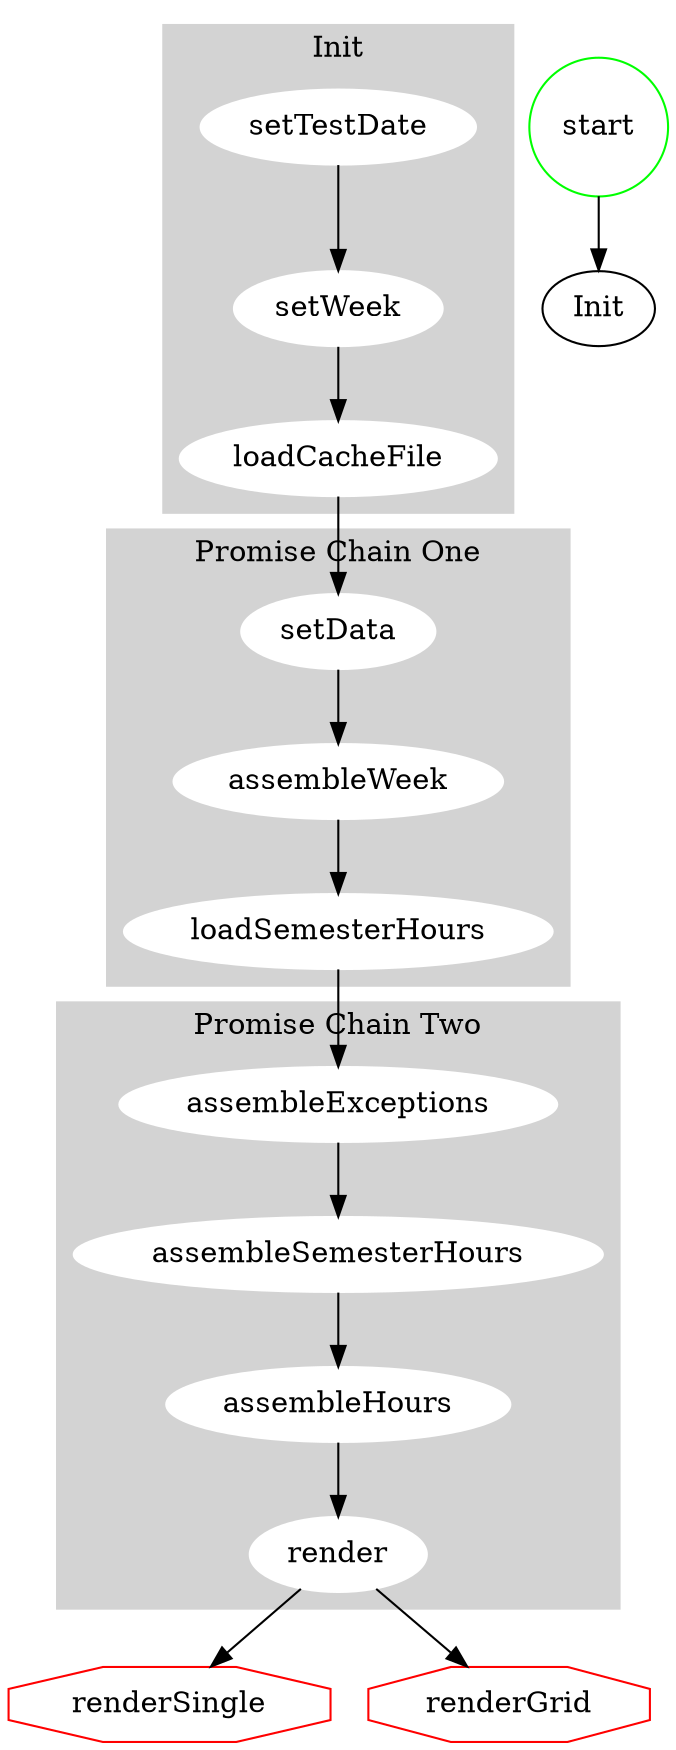 digraph G {
	subgraph cluster_0 {
		style=filled;
		color=lightgrey;
		node [style=filled,color=white];
		setTestDate -> setWeek -> loadCacheFile
		label = "Init";
	}

	subgraph cluster_1 {
		style=filled;
		color=lightgrey;
		node [style=filled,color=white];
		loadCacheFile -> setData -> assembleWeek -> loadSemesterHours
		label = "Promise Chain One";
	}

	subgraph cluster_2 {
		style=filled;
		color=lightgrey;
		node [style=filled,color=white];
		assembleExceptions -> assembleSemesterHours -> assembleHours -> render
		label = "Promise Chain Two";
	}

	start -> Init
	loadSemesterHours -> assembleExceptions
	render -> renderSingle
	render -> renderGrid

	start [shape=circle,color=green];
	renderSingle [shape=octagon,color=red];
	renderGrid [shape=octagon,color=red];
}